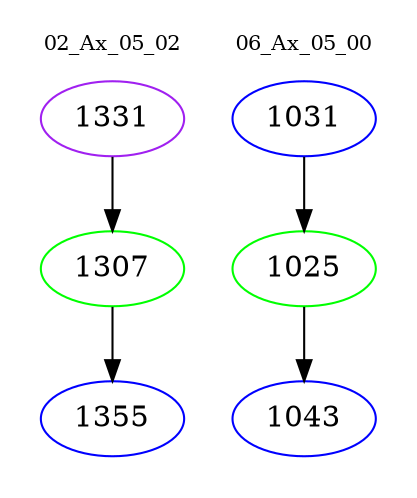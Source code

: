 digraph{
subgraph cluster_0 {
color = white
label = "02_Ax_05_02";
fontsize=10;
T0_1331 [label="1331", color="purple"]
T0_1331 -> T0_1307 [color="black"]
T0_1307 [label="1307", color="green"]
T0_1307 -> T0_1355 [color="black"]
T0_1355 [label="1355", color="blue"]
}
subgraph cluster_1 {
color = white
label = "06_Ax_05_00";
fontsize=10;
T1_1031 [label="1031", color="blue"]
T1_1031 -> T1_1025 [color="black"]
T1_1025 [label="1025", color="green"]
T1_1025 -> T1_1043 [color="black"]
T1_1043 [label="1043", color="blue"]
}
}
